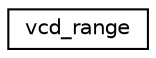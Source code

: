 digraph G
{
  edge [fontname="Helvetica",fontsize="10",labelfontname="Helvetica",labelfontsize="10"];
  node [fontname="Helvetica",fontsize="10",shape=record];
  rankdir="LR";
  Node1 [label="vcd_range",height=0.2,width=0.4,color="black", fillcolor="white", style="filled",URL="$structvcd__range.html"];
}
